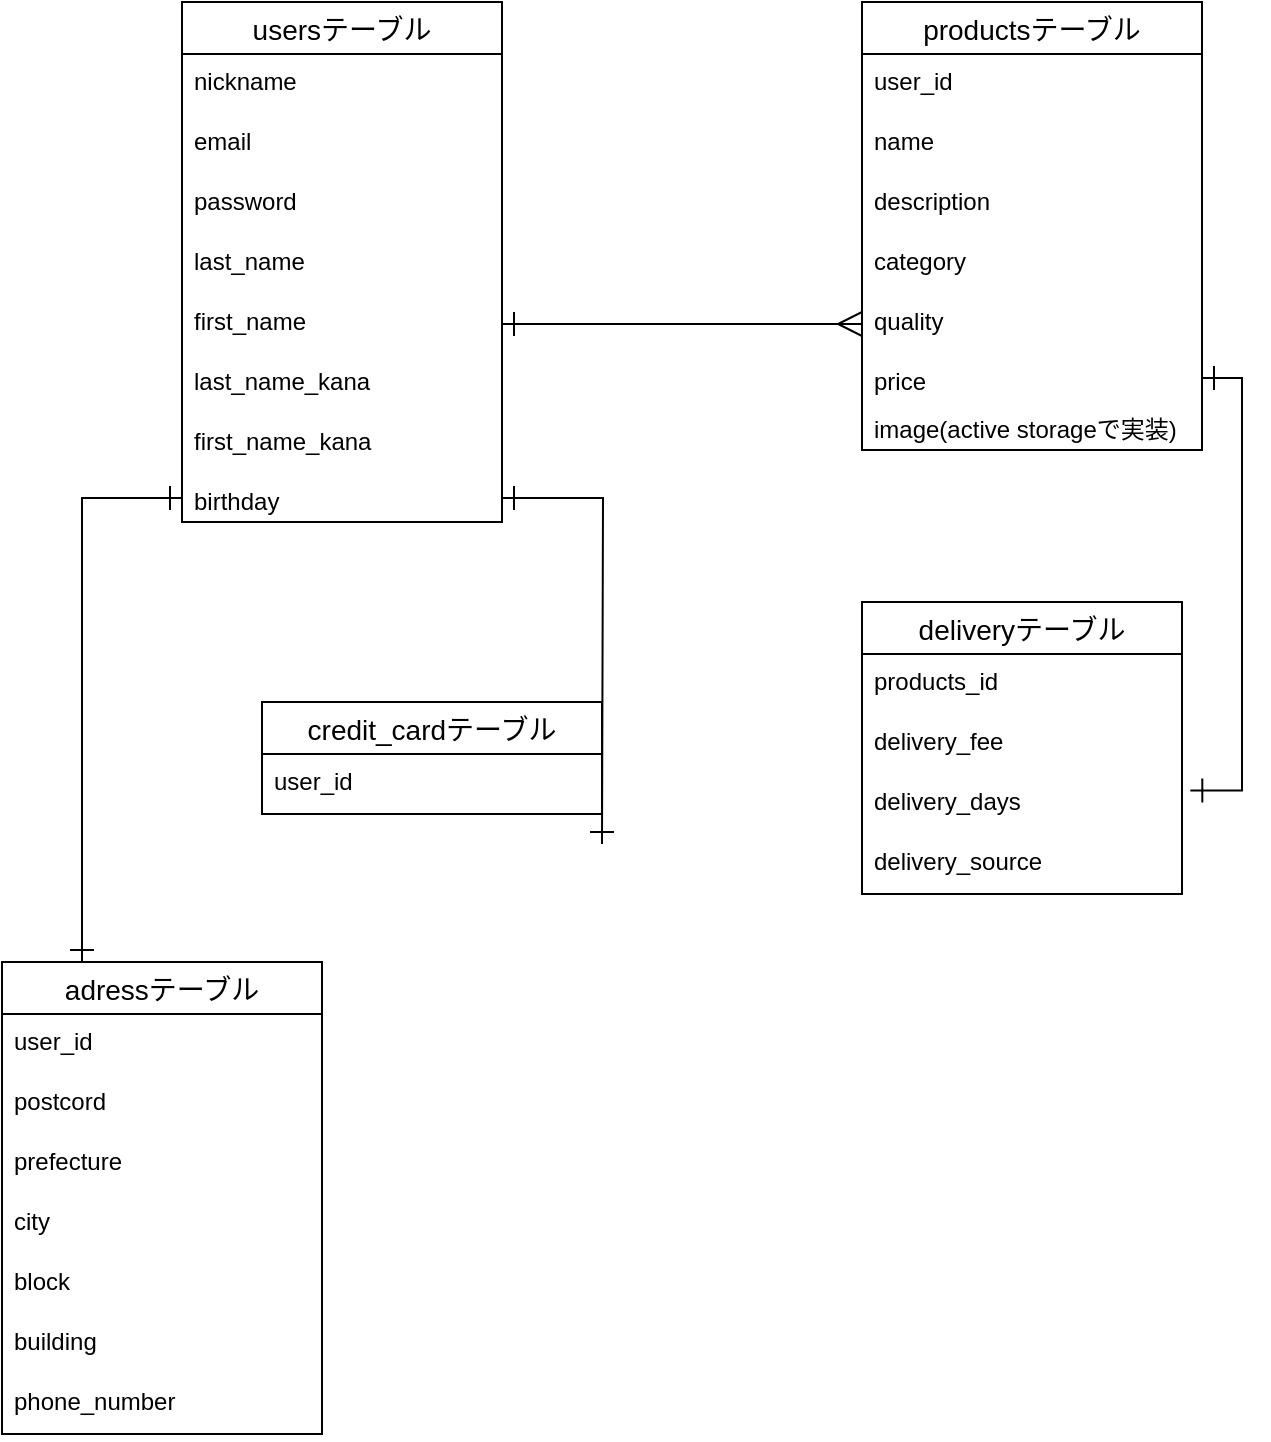 <mxfile>
    <diagram id="0aMLxqnGlmbCkai6OoTx" name="ページ1">
        <mxGraphModel dx="455" dy="509" grid="1" gridSize="10" guides="1" tooltips="1" connect="1" arrows="1" fold="1" page="1" pageScale="1" pageWidth="850" pageHeight="1100" math="0" shadow="0">
            <root>
                <mxCell id="0"/>
                <mxCell id="1" parent="0"/>
                <mxCell id="V_v7Qu6R4uUSdQW1zX3M-44" value="usersテーブル" style="swimlane;fontStyle=0;childLayout=stackLayout;horizontal=1;startSize=26;horizontalStack=0;resizeParent=1;resizeParentMax=0;resizeLast=0;collapsible=1;marginBottom=0;align=center;fontSize=14;" parent="1" vertex="1">
                    <mxGeometry x="120" width="160" height="260" as="geometry"/>
                </mxCell>
                <mxCell id="V_v7Qu6R4uUSdQW1zX3M-45" value="nickname" style="text;strokeColor=none;fillColor=none;spacingLeft=4;spacingRight=4;overflow=hidden;rotatable=0;points=[[0,0.5],[1,0.5]];portConstraint=eastwest;fontSize=12;" parent="V_v7Qu6R4uUSdQW1zX3M-44" vertex="1">
                    <mxGeometry y="26" width="160" height="30" as="geometry"/>
                </mxCell>
                <mxCell id="V_v7Qu6R4uUSdQW1zX3M-46" value="email&#10;" style="text;strokeColor=none;fillColor=none;spacingLeft=4;spacingRight=4;overflow=hidden;rotatable=0;points=[[0,0.5],[1,0.5]];portConstraint=eastwest;fontSize=12;" parent="V_v7Qu6R4uUSdQW1zX3M-44" vertex="1">
                    <mxGeometry y="56" width="160" height="30" as="geometry"/>
                </mxCell>
                <mxCell id="V_v7Qu6R4uUSdQW1zX3M-47" value="password" style="text;strokeColor=none;fillColor=none;spacingLeft=4;spacingRight=4;overflow=hidden;rotatable=0;points=[[0,0.5],[1,0.5]];portConstraint=eastwest;fontSize=12;" parent="V_v7Qu6R4uUSdQW1zX3M-44" vertex="1">
                    <mxGeometry y="86" width="160" height="30" as="geometry"/>
                </mxCell>
                <mxCell id="V_v7Qu6R4uUSdQW1zX3M-62" value="last_name" style="text;strokeColor=none;fillColor=none;spacingLeft=4;spacingRight=4;overflow=hidden;rotatable=0;points=[[0,0.5],[1,0.5]];portConstraint=eastwest;fontSize=12;" parent="V_v7Qu6R4uUSdQW1zX3M-44" vertex="1">
                    <mxGeometry y="116" width="160" height="30" as="geometry"/>
                </mxCell>
                <mxCell id="V_v7Qu6R4uUSdQW1zX3M-63" value="first_name" style="text;strokeColor=none;fillColor=none;spacingLeft=4;spacingRight=4;overflow=hidden;rotatable=0;points=[[0,0.5],[1,0.5]];portConstraint=eastwest;fontSize=12;" parent="V_v7Qu6R4uUSdQW1zX3M-44" vertex="1">
                    <mxGeometry y="146" width="160" height="30" as="geometry"/>
                </mxCell>
                <mxCell id="V_v7Qu6R4uUSdQW1zX3M-64" value="last_name_kana" style="text;strokeColor=none;fillColor=none;spacingLeft=4;spacingRight=4;overflow=hidden;rotatable=0;points=[[0,0.5],[1,0.5]];portConstraint=eastwest;fontSize=12;" parent="V_v7Qu6R4uUSdQW1zX3M-44" vertex="1">
                    <mxGeometry y="176" width="160" height="30" as="geometry"/>
                </mxCell>
                <mxCell id="V_v7Qu6R4uUSdQW1zX3M-65" value="first_name_kana" style="text;strokeColor=none;fillColor=none;spacingLeft=4;spacingRight=4;overflow=hidden;rotatable=0;points=[[0,0.5],[1,0.5]];portConstraint=eastwest;fontSize=12;" parent="V_v7Qu6R4uUSdQW1zX3M-44" vertex="1">
                    <mxGeometry y="206" width="160" height="30" as="geometry"/>
                </mxCell>
                <mxCell id="V_v7Qu6R4uUSdQW1zX3M-66" value="birthday" style="text;strokeColor=none;fillColor=none;spacingLeft=4;spacingRight=4;overflow=hidden;rotatable=0;points=[[0,0.5],[1,0.5]];portConstraint=eastwest;fontSize=12;" parent="V_v7Qu6R4uUSdQW1zX3M-44" vertex="1">
                    <mxGeometry y="236" width="160" height="24" as="geometry"/>
                </mxCell>
                <mxCell id="V_v7Qu6R4uUSdQW1zX3M-68" value="productsテーブル" style="swimlane;fontStyle=0;childLayout=stackLayout;horizontal=1;startSize=26;horizontalStack=0;resizeParent=1;resizeParentMax=0;resizeLast=0;collapsible=1;marginBottom=0;align=center;fontSize=14;" parent="1" vertex="1">
                    <mxGeometry x="460" width="170" height="224" as="geometry"/>
                </mxCell>
                <mxCell id="V_v7Qu6R4uUSdQW1zX3M-69" value="user_id" style="text;strokeColor=none;fillColor=none;spacingLeft=4;spacingRight=4;overflow=hidden;rotatable=0;points=[[0,0.5],[1,0.5]];portConstraint=eastwest;fontSize=12;" parent="V_v7Qu6R4uUSdQW1zX3M-68" vertex="1">
                    <mxGeometry y="26" width="170" height="30" as="geometry"/>
                </mxCell>
                <mxCell id="V_v7Qu6R4uUSdQW1zX3M-92" value="name" style="text;strokeColor=none;fillColor=none;spacingLeft=4;spacingRight=4;overflow=hidden;rotatable=0;points=[[0,0.5],[1,0.5]];portConstraint=eastwest;fontSize=12;" parent="V_v7Qu6R4uUSdQW1zX3M-68" vertex="1">
                    <mxGeometry y="56" width="170" height="30" as="geometry"/>
                </mxCell>
                <mxCell id="V_v7Qu6R4uUSdQW1zX3M-70" value="description" style="text;strokeColor=none;fillColor=none;spacingLeft=4;spacingRight=4;overflow=hidden;rotatable=0;points=[[0,0.5],[1,0.5]];portConstraint=eastwest;fontSize=12;" parent="V_v7Qu6R4uUSdQW1zX3M-68" vertex="1">
                    <mxGeometry y="86" width="170" height="30" as="geometry"/>
                </mxCell>
                <mxCell id="V_v7Qu6R4uUSdQW1zX3M-71" value="category" style="text;strokeColor=none;fillColor=none;spacingLeft=4;spacingRight=4;overflow=hidden;rotatable=0;points=[[0,0.5],[1,0.5]];portConstraint=eastwest;fontSize=12;" parent="V_v7Qu6R4uUSdQW1zX3M-68" vertex="1">
                    <mxGeometry y="116" width="170" height="30" as="geometry"/>
                </mxCell>
                <mxCell id="V_v7Qu6R4uUSdQW1zX3M-72" value="quality" style="text;strokeColor=none;fillColor=none;spacingLeft=4;spacingRight=4;overflow=hidden;rotatable=0;points=[[0,0.5],[1,0.5]];portConstraint=eastwest;fontSize=12;" parent="V_v7Qu6R4uUSdQW1zX3M-68" vertex="1">
                    <mxGeometry y="146" width="170" height="30" as="geometry"/>
                </mxCell>
                <mxCell id="V_v7Qu6R4uUSdQW1zX3M-76" value="price" style="text;strokeColor=none;fillColor=none;spacingLeft=4;spacingRight=4;overflow=hidden;rotatable=0;points=[[0,0.5],[1,0.5]];portConstraint=eastwest;fontSize=12;" parent="V_v7Qu6R4uUSdQW1zX3M-68" vertex="1">
                    <mxGeometry y="176" width="170" height="24" as="geometry"/>
                </mxCell>
                <mxCell id="V_v7Qu6R4uUSdQW1zX3M-126" value="image(active storageで実装)" style="text;strokeColor=none;fillColor=none;spacingLeft=4;spacingRight=4;overflow=hidden;rotatable=0;points=[[0,0.5],[1,0.5]];portConstraint=eastwest;fontSize=12;" parent="V_v7Qu6R4uUSdQW1zX3M-68" vertex="1">
                    <mxGeometry y="200" width="170" height="24" as="geometry"/>
                </mxCell>
                <mxCell id="V_v7Qu6R4uUSdQW1zX3M-93" style="edgeStyle=orthogonalEdgeStyle;rounded=0;orthogonalLoop=1;jettySize=auto;html=1;exitX=1;exitY=0.5;exitDx=0;exitDy=0;entryX=0;entryY=0.5;entryDx=0;entryDy=0;startArrow=ERone;startFill=0;startSize=10;endArrow=ERmany;endFill=0;endSize=10;" parent="1" source="V_v7Qu6R4uUSdQW1zX3M-63" target="V_v7Qu6R4uUSdQW1zX3M-72" edge="1">
                    <mxGeometry relative="1" as="geometry"/>
                </mxCell>
                <mxCell id="V_v7Qu6R4uUSdQW1zX3M-98" value="deliveryテーブル" style="swimlane;fontStyle=0;childLayout=stackLayout;horizontal=1;startSize=26;horizontalStack=0;resizeParent=1;resizeParentMax=0;resizeLast=0;collapsible=1;marginBottom=0;align=center;fontSize=14;" parent="1" vertex="1">
                    <mxGeometry x="460" y="300" width="160" height="146" as="geometry"/>
                </mxCell>
                <mxCell id="V_v7Qu6R4uUSdQW1zX3M-99" value="products_id" style="text;strokeColor=none;fillColor=none;spacingLeft=4;spacingRight=4;overflow=hidden;rotatable=0;points=[[0,0.5],[1,0.5]];portConstraint=eastwest;fontSize=12;" parent="V_v7Qu6R4uUSdQW1zX3M-98" vertex="1">
                    <mxGeometry y="26" width="160" height="30" as="geometry"/>
                </mxCell>
                <mxCell id="V_v7Qu6R4uUSdQW1zX3M-115" value="delivery_fee" style="text;strokeColor=none;fillColor=none;spacingLeft=4;spacingRight=4;overflow=hidden;rotatable=0;points=[[0,0.5],[1,0.5]];portConstraint=eastwest;fontSize=12;" parent="V_v7Qu6R4uUSdQW1zX3M-98" vertex="1">
                    <mxGeometry y="56" width="160" height="30" as="geometry"/>
                </mxCell>
                <mxCell id="V_v7Qu6R4uUSdQW1zX3M-100" value="delivery_days" style="text;strokeColor=none;fillColor=none;spacingLeft=4;spacingRight=4;overflow=hidden;rotatable=0;points=[[0,0.5],[1,0.5]];portConstraint=eastwest;fontSize=12;" parent="V_v7Qu6R4uUSdQW1zX3M-98" vertex="1">
                    <mxGeometry y="86" width="160" height="30" as="geometry"/>
                </mxCell>
                <mxCell id="V_v7Qu6R4uUSdQW1zX3M-101" value="delivery_source" style="text;strokeColor=none;fillColor=none;spacingLeft=4;spacingRight=4;overflow=hidden;rotatable=0;points=[[0,0.5],[1,0.5]];portConstraint=eastwest;fontSize=12;" parent="V_v7Qu6R4uUSdQW1zX3M-98" vertex="1">
                    <mxGeometry y="116" width="160" height="30" as="geometry"/>
                </mxCell>
                <mxCell id="V_v7Qu6R4uUSdQW1zX3M-106" style="edgeStyle=orthogonalEdgeStyle;rounded=0;orthogonalLoop=1;jettySize=auto;html=1;exitX=1;exitY=0.5;exitDx=0;exitDy=0;entryX=1.026;entryY=0.274;entryDx=0;entryDy=0;entryPerimeter=0;startArrow=ERone;startFill=0;startSize=10;endArrow=ERone;endFill=0;endSize=10;" parent="1" source="V_v7Qu6R4uUSdQW1zX3M-76" target="V_v7Qu6R4uUSdQW1zX3M-100" edge="1">
                    <mxGeometry relative="1" as="geometry"/>
                </mxCell>
                <mxCell id="V_v7Qu6R4uUSdQW1zX3M-110" value="credit_cardテーブル" style="swimlane;fontStyle=0;childLayout=stackLayout;horizontal=1;startSize=26;horizontalStack=0;resizeParent=1;resizeParentMax=0;resizeLast=0;collapsible=1;marginBottom=0;align=center;fontSize=14;" parent="1" vertex="1">
                    <mxGeometry x="160" y="350" width="170" height="56" as="geometry"/>
                </mxCell>
                <mxCell id="V_v7Qu6R4uUSdQW1zX3M-111" value="user_id" style="text;strokeColor=none;fillColor=none;spacingLeft=4;spacingRight=4;overflow=hidden;rotatable=0;points=[[0,0.5],[1,0.5]];portConstraint=eastwest;fontSize=12;" parent="V_v7Qu6R4uUSdQW1zX3M-110" vertex="1">
                    <mxGeometry y="26" width="170" height="30" as="geometry"/>
                </mxCell>
                <mxCell id="V_v7Qu6R4uUSdQW1zX3M-114" style="edgeStyle=orthogonalEdgeStyle;rounded=0;orthogonalLoop=1;jettySize=auto;html=1;exitX=1;exitY=0.5;exitDx=0;exitDy=0;entryX=1;entryY=0.5;entryDx=0;entryDy=0;startArrow=ERone;startFill=0;startSize=10;endArrow=ERone;endFill=0;endSize=10;" parent="1" source="V_v7Qu6R4uUSdQW1zX3M-66" edge="1">
                    <mxGeometry relative="1" as="geometry">
                        <mxPoint x="330" y="421" as="targetPoint"/>
                    </mxGeometry>
                </mxCell>
                <mxCell id="V_v7Qu6R4uUSdQW1zX3M-117" value="adressテーブル" style="swimlane;fontStyle=0;childLayout=stackLayout;horizontal=1;startSize=26;horizontalStack=0;resizeParent=1;resizeParentMax=0;resizeLast=0;collapsible=1;marginBottom=0;align=center;fontSize=14;" parent="1" vertex="1">
                    <mxGeometry x="30" y="480" width="160" height="236" as="geometry"/>
                </mxCell>
                <mxCell id="V_v7Qu6R4uUSdQW1zX3M-118" value="user_id" style="text;strokeColor=none;fillColor=none;spacingLeft=4;spacingRight=4;overflow=hidden;rotatable=0;points=[[0,0.5],[1,0.5]];portConstraint=eastwest;fontSize=12;" parent="V_v7Qu6R4uUSdQW1zX3M-117" vertex="1">
                    <mxGeometry y="26" width="160" height="30" as="geometry"/>
                </mxCell>
                <mxCell id="V_v7Qu6R4uUSdQW1zX3M-119" value="postcord" style="text;strokeColor=none;fillColor=none;spacingLeft=4;spacingRight=4;overflow=hidden;rotatable=0;points=[[0,0.5],[1,0.5]];portConstraint=eastwest;fontSize=12;" parent="V_v7Qu6R4uUSdQW1zX3M-117" vertex="1">
                    <mxGeometry y="56" width="160" height="30" as="geometry"/>
                </mxCell>
                <mxCell id="V_v7Qu6R4uUSdQW1zX3M-120" value="prefecture" style="text;strokeColor=none;fillColor=none;spacingLeft=4;spacingRight=4;overflow=hidden;rotatable=0;points=[[0,0.5],[1,0.5]];portConstraint=eastwest;fontSize=12;" parent="V_v7Qu6R4uUSdQW1zX3M-117" vertex="1">
                    <mxGeometry y="86" width="160" height="30" as="geometry"/>
                </mxCell>
                <mxCell id="V_v7Qu6R4uUSdQW1zX3M-122" value="city" style="text;strokeColor=none;fillColor=none;spacingLeft=4;spacingRight=4;overflow=hidden;rotatable=0;points=[[0,0.5],[1,0.5]];portConstraint=eastwest;fontSize=12;" parent="V_v7Qu6R4uUSdQW1zX3M-117" vertex="1">
                    <mxGeometry y="116" width="160" height="30" as="geometry"/>
                </mxCell>
                <mxCell id="V_v7Qu6R4uUSdQW1zX3M-123" value="block" style="text;strokeColor=none;fillColor=none;spacingLeft=4;spacingRight=4;overflow=hidden;rotatable=0;points=[[0,0.5],[1,0.5]];portConstraint=eastwest;fontSize=12;" parent="V_v7Qu6R4uUSdQW1zX3M-117" vertex="1">
                    <mxGeometry y="146" width="160" height="30" as="geometry"/>
                </mxCell>
                <mxCell id="V_v7Qu6R4uUSdQW1zX3M-124" value="building" style="text;strokeColor=none;fillColor=none;spacingLeft=4;spacingRight=4;overflow=hidden;rotatable=0;points=[[0,0.5],[1,0.5]];portConstraint=eastwest;fontSize=12;" parent="V_v7Qu6R4uUSdQW1zX3M-117" vertex="1">
                    <mxGeometry y="176" width="160" height="30" as="geometry"/>
                </mxCell>
                <mxCell id="V_v7Qu6R4uUSdQW1zX3M-125" value="phone_number" style="text;strokeColor=none;fillColor=none;spacingLeft=4;spacingRight=4;overflow=hidden;rotatable=0;points=[[0,0.5],[1,0.5]];portConstraint=eastwest;fontSize=12;" parent="V_v7Qu6R4uUSdQW1zX3M-117" vertex="1">
                    <mxGeometry y="206" width="160" height="30" as="geometry"/>
                </mxCell>
                <mxCell id="V_v7Qu6R4uUSdQW1zX3M-121" style="edgeStyle=orthogonalEdgeStyle;rounded=0;orthogonalLoop=1;jettySize=auto;html=1;exitX=0;exitY=0.5;exitDx=0;exitDy=0;entryX=0.25;entryY=0;entryDx=0;entryDy=0;startArrow=ERone;startFill=0;startSize=10;endArrow=ERone;endFill=0;endSize=10;" parent="1" source="V_v7Qu6R4uUSdQW1zX3M-66" target="V_v7Qu6R4uUSdQW1zX3M-117" edge="1">
                    <mxGeometry relative="1" as="geometry"/>
                </mxCell>
            </root>
        </mxGraphModel>
    </diagram>
    <diagram id="g5-wW7CuszMrLInapWHy" name="ページ2">
        &#xa;
        <mxGraphModel dx="455" dy="509" grid="1" gridSize="10" guides="1" tooltips="1" connect="1" arrows="1" fold="1" page="1" pageScale="1" pageWidth="850" pageHeight="1100" math="0" shadow="0">
            &#xa;
            <root>
                &#xa;
                <mxCell id="62Gc7SG_INMX-IP0QDsz-0"/>
                &#xa;
                <mxCell id="62Gc7SG_INMX-IP0QDsz-1" parent="62Gc7SG_INMX-IP0QDsz-0"/>
                &#xa;
            </root>
            &#xa;
        </mxGraphModel>
        &#xa;
    </diagram>
</mxfile>
